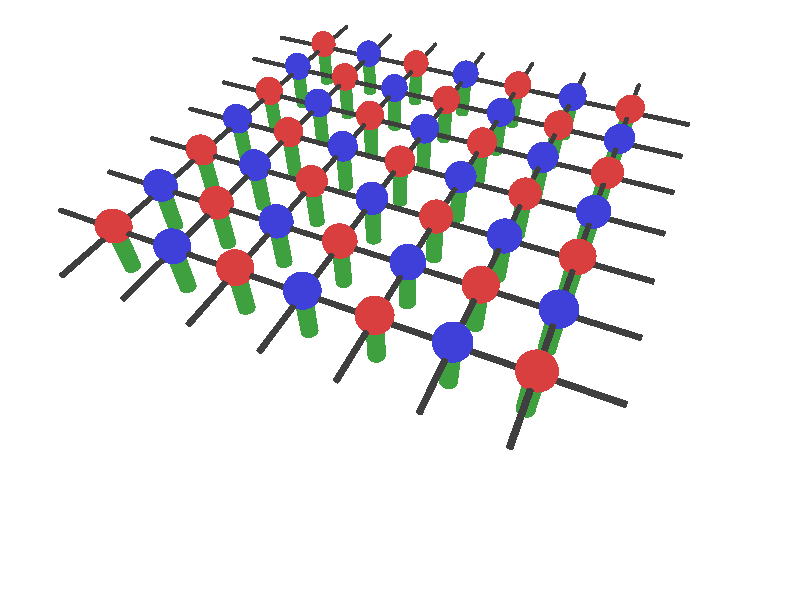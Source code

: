 // https://codegolf.stackexchange.com/questions/28542/open-source-optical-lattice-clock

#version 3.7;
#include "colors.inc"
#include "functions.inc"                

background{color White}

//camera{ location <36,36,0>  look_at <0,-10,0> }
camera{ location <45,35,20>  look_at <0,-20,0> }
light_source{ <80,60,20> rgb<1,1,1> }
global_settings{ ambient_light rgb 3 }

#macro sb(p) //position
  sphere{
    pi*p+y/3 1.5
    pigment{rgb<0.05,0.05,0.7>}
    //phong for the wide highlights, specular for the small ones.
    finish{phong .5 phong_size 5 specular 1 roughness .001}
  }
#end

#macro sr(p) //position
  sphere{
    pi*p+y/3 1.5
    pigment{rgb<0.7,0.05,0.05>}
    //phong for the wide highlights, specular for the small ones.
    finish{phong .5 phong_size 5 specular 1 roughness .001}
  }
#end

#macro ck(p,q) //position
  cylinder{
    pi*p, pi*q, 0.25
    texture{
      pigment {rgb<0.05, 0.05, 0.05>} finish{phong 0.3}
    }
  }
#end

#macro cg(p,q) //position
  cylinder{
    pi*p, pi*q, 0.75
    texture{
      pigment {rgb<0.05, 0.35, 0.05>} finish{phong 0.3}
    }
  }
#end


#declare X=-6; #while(X<=6)
  #declare Y=-6; #while(Y<=6)
    #if ((X+Y)/4=int((X+Y)/4))
      sr(<X,0,Y>)
    #else
      sb(<X,0,Y>)
    #end
  #declare Y=Y+2; #end
#declare X=X+2; #end

#declare X=-6; #while(X<=6)
  #declare Y=-8; #while(Y<=6)
    ck(<X,0,Y>,<X,0,Y+2>)
  #declare Y=Y+2; #end
#declare X=X+2; #end

#declare X=-8; #while(X<=6)
  #declare Y=-6; #while(Y<=6)
    ck(<X,0,Y>,<X+2,0,Y>)
  #declare Y=Y+2; #end
#declare X=X+2; #end

#declare X=-6; #while(X<=6)
  #declare Y=-6; #while(Y<=6)
    cg(<X,0,Y>,<X,-1.5,Y>)
  #declare Y=Y+2; #end
#declare X=X+2; #end
